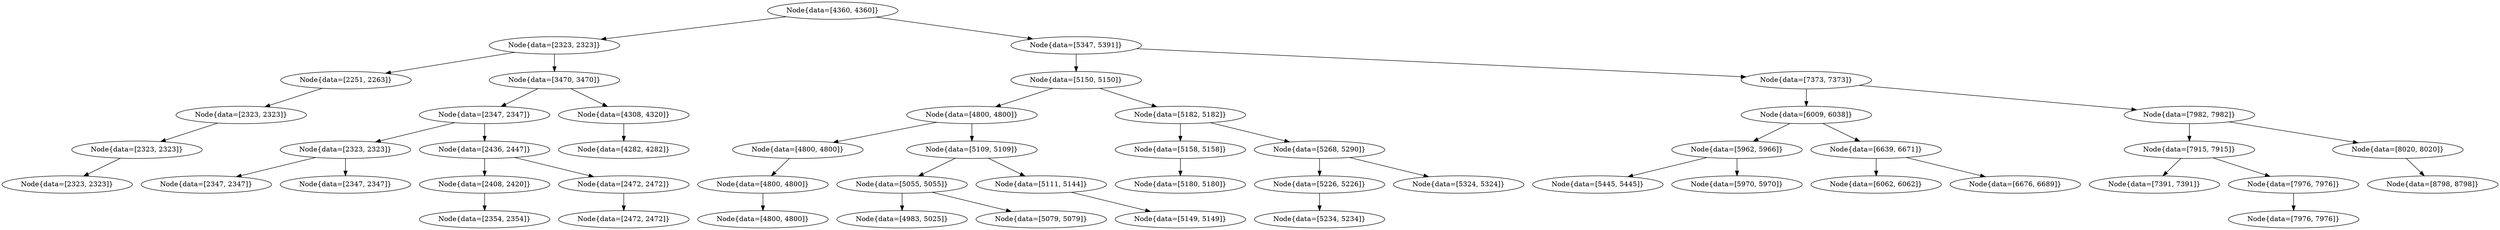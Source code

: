 digraph G{
258274426 [label="Node{data=[4360, 4360]}"]
258274426 -> 1418567047
1418567047 [label="Node{data=[2323, 2323]}"]
1418567047 -> 229147964
229147964 [label="Node{data=[2251, 2263]}"]
229147964 -> 263688769
263688769 [label="Node{data=[2323, 2323]}"]
263688769 -> 660103401
660103401 [label="Node{data=[2323, 2323]}"]
660103401 -> 528592928
528592928 [label="Node{data=[2323, 2323]}"]
1418567047 -> 1456035721
1456035721 [label="Node{data=[3470, 3470]}"]
1456035721 -> 1709175435
1709175435 [label="Node{data=[2347, 2347]}"]
1709175435 -> 31758833
31758833 [label="Node{data=[2323, 2323]}"]
31758833 -> 334903645
334903645 [label="Node{data=[2347, 2347]}"]
31758833 -> 253706677
253706677 [label="Node{data=[2347, 2347]}"]
1709175435 -> 357474679
357474679 [label="Node{data=[2436, 2447]}"]
357474679 -> 817928510
817928510 [label="Node{data=[2408, 2420]}"]
817928510 -> 316564138
316564138 [label="Node{data=[2354, 2354]}"]
357474679 -> 1731824557
1731824557 [label="Node{data=[2472, 2472]}"]
1731824557 -> 119331620
119331620 [label="Node{data=[2472, 2472]}"]
1456035721 -> 866237328
866237328 [label="Node{data=[4308, 4320]}"]
866237328 -> 1376474236
1376474236 [label="Node{data=[4282, 4282]}"]
258274426 -> 2042939763
2042939763 [label="Node{data=[5347, 5391]}"]
2042939763 -> 417396884
417396884 [label="Node{data=[5150, 5150]}"]
417396884 -> 639872291
639872291 [label="Node{data=[4800, 4800]}"]
639872291 -> 771994927
771994927 [label="Node{data=[4800, 4800]}"]
771994927 -> 1909685965
1909685965 [label="Node{data=[4800, 4800]}"]
1909685965 -> 1852316731
1852316731 [label="Node{data=[4800, 4800]}"]
639872291 -> 1427762784
1427762784 [label="Node{data=[5109, 5109]}"]
1427762784 -> 1711309601
1711309601 [label="Node{data=[5055, 5055]}"]
1711309601 -> 206548026
206548026 [label="Node{data=[4983, 5025]}"]
1711309601 -> 585691212
585691212 [label="Node{data=[5079, 5079]}"]
1427762784 -> 941121695
941121695 [label="Node{data=[5111, 5144]}"]
941121695 -> 1524888886
1524888886 [label="Node{data=[5149, 5149]}"]
417396884 -> 725400620
725400620 [label="Node{data=[5182, 5182]}"]
725400620 -> 1320371095
1320371095 [label="Node{data=[5158, 5158]}"]
1320371095 -> 894754374
894754374 [label="Node{data=[5180, 5180]}"]
725400620 -> 1893455775
1893455775 [label="Node{data=[5268, 5290]}"]
1893455775 -> 1053345908
1053345908 [label="Node{data=[5226, 5226]}"]
1053345908 -> 1781767105
1781767105 [label="Node{data=[5234, 5234]}"]
1893455775 -> 2030493231
2030493231 [label="Node{data=[5324, 5324]}"]
2042939763 -> 1464830399
1464830399 [label="Node{data=[7373, 7373]}"]
1464830399 -> 800878666
800878666 [label="Node{data=[6009, 6038]}"]
800878666 -> 1504123887
1504123887 [label="Node{data=[5962, 5966]}"]
1504123887 -> 379535698
379535698 [label="Node{data=[5445, 5445]}"]
1504123887 -> 1026957391
1026957391 [label="Node{data=[5970, 5970]}"]
800878666 -> 1900296579
1900296579 [label="Node{data=[6639, 6671]}"]
1900296579 -> 274541607
274541607 [label="Node{data=[6062, 6062]}"]
1900296579 -> 2091149999
2091149999 [label="Node{data=[6676, 6689]}"]
1464830399 -> 1880885548
1880885548 [label="Node{data=[7982, 7982]}"]
1880885548 -> 549764749
549764749 [label="Node{data=[7915, 7915]}"]
549764749 -> 1493271206
1493271206 [label="Node{data=[7391, 7391]}"]
549764749 -> 112159291
112159291 [label="Node{data=[7976, 7976]}"]
112159291 -> 384456363
384456363 [label="Node{data=[7976, 7976]}"]
1880885548 -> 325038637
325038637 [label="Node{data=[8020, 8020]}"]
325038637 -> 1176372818
1176372818 [label="Node{data=[8798, 8798]}"]
}